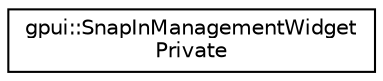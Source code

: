 digraph "Graphical Class Hierarchy"
{
 // LATEX_PDF_SIZE
  edge [fontname="Helvetica",fontsize="10",labelfontname="Helvetica",labelfontsize="10"];
  node [fontname="Helvetica",fontsize="10",shape=record];
  rankdir="LR";
  Node0 [label="gpui::SnapInManagementWidget\lPrivate",height=0.2,width=0.4,color="black", fillcolor="white", style="filled",URL="$classgpui_1_1_snap_in_management_widget_private.html",tooltip=" "];
}

